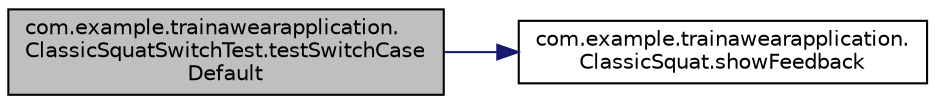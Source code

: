 digraph "com.example.trainawearapplication.ClassicSquatSwitchTest.testSwitchCaseDefault"
{
 // INTERACTIVE_SVG=YES
 // LATEX_PDF_SIZE
  edge [fontname="Helvetica",fontsize="10",labelfontname="Helvetica",labelfontsize="10"];
  node [fontname="Helvetica",fontsize="10",shape=record];
  rankdir="LR";
  Node15 [label="com.example.trainawearapplication.\lClassicSquatSwitchTest.testSwitchCase\lDefault",height=0.2,width=0.4,color="black", fillcolor="grey75", style="filled", fontcolor="black",tooltip=" "];
  Node15 -> Node16 [color="midnightblue",fontsize="10",style="solid",fontname="Helvetica"];
  Node16 [label="com.example.trainawearapplication.\lClassicSquat.showFeedback",height=0.2,width=0.4,color="black", fillcolor="white", style="filled",URL="$classcom_1_1example_1_1trainawearapplication_1_1_classic_squat.html#a1904cfcfcc9d0e3f1256202a8f7ad33e",tooltip="Switch case that decides on the feedback to be printed."];
}
